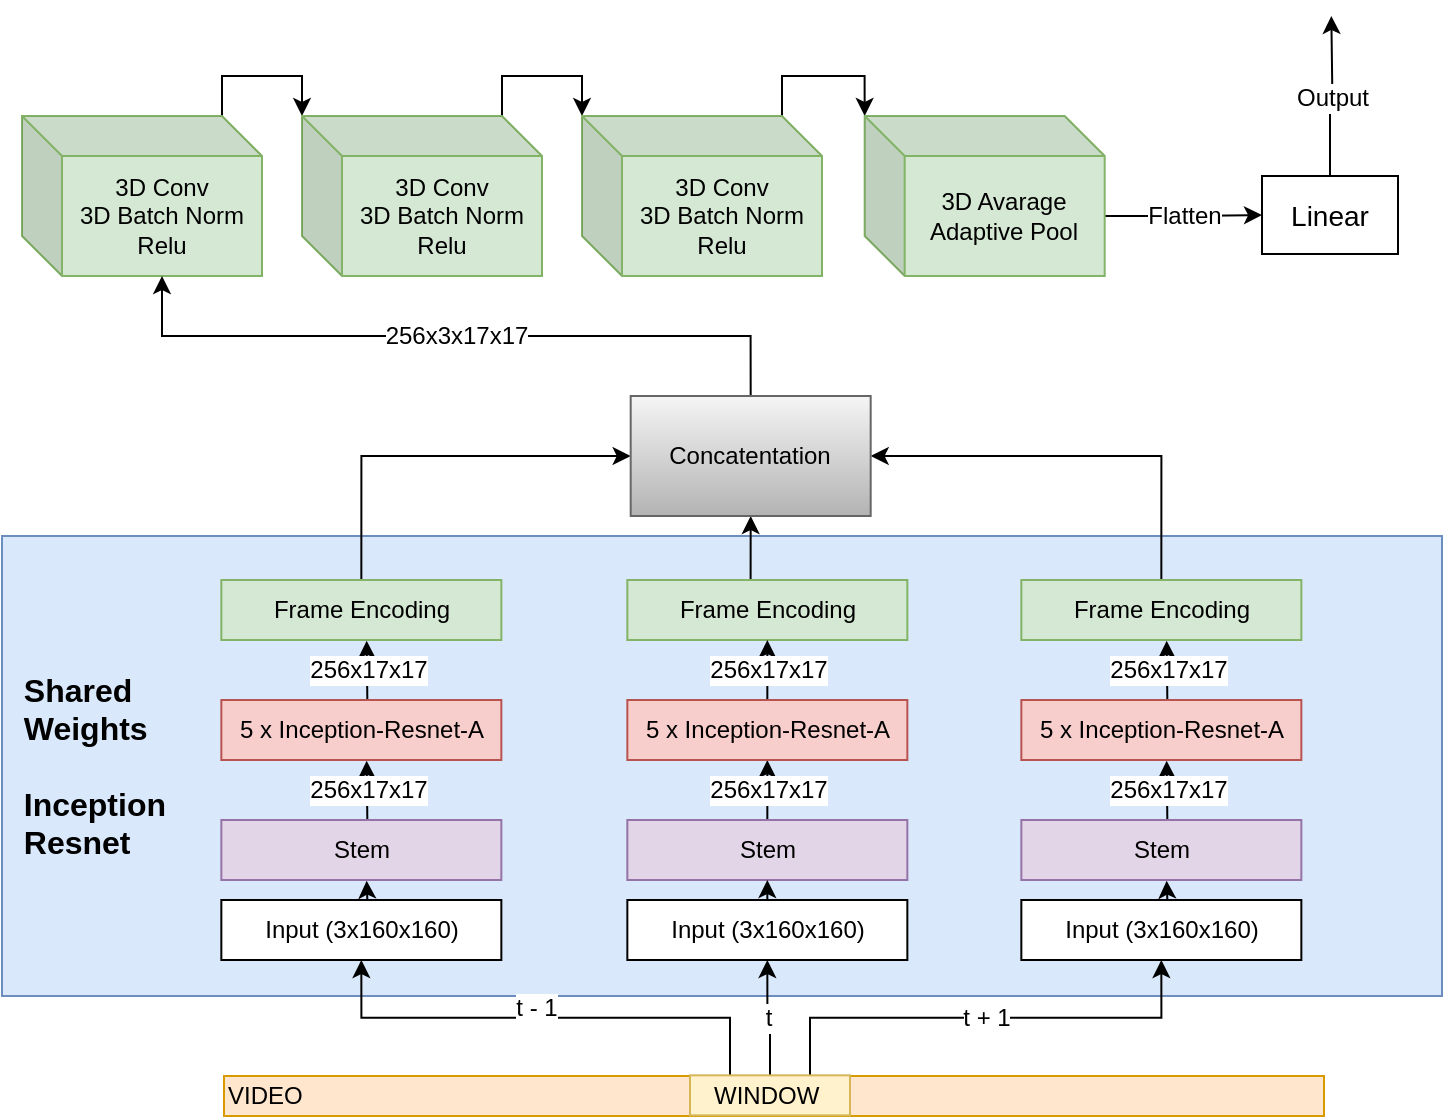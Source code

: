 <mxfile version="12.5.2" type="device"><diagram id="kFkTJWzV-NSt1Fxby4Gg" name="Page-1"><mxGraphModel dx="1147" dy="843" grid="1" gridSize="10" guides="1" tooltips="1" connect="1" arrows="1" fold="1" page="1" pageScale="1" pageWidth="850" pageHeight="1100" math="0" shadow="0"><root><mxCell id="0"/><mxCell id="1" parent="0"/><mxCell id="_RKcm5ElNQOQAwjPBPU3-63" value="&lt;b&gt;&lt;font style=&quot;font-size: 16px&quot;&gt;&amp;nbsp; Shared &lt;br&gt;&amp;nbsp; Weights&lt;br&gt;&lt;br&gt;&amp;nbsp; Inception&lt;br&gt;&amp;nbsp; Resnet&lt;br&gt;&lt;/font&gt;&lt;/b&gt;" style="rounded=0;whiteSpace=wrap;html=1;fontSize=12;fillColor=#dae8fc;strokeColor=#6c8ebf;align=left;" vertex="1" parent="1"><mxGeometry x="50" y="790" width="720" height="230" as="geometry"/></mxCell><mxCell id="wErY14mIC9FJ_7ddgnWq-17" value="256x17x17" style="edgeStyle=orthogonalEdgeStyle;rounded=0;orthogonalLoop=1;jettySize=auto;html=1;exitX=0.5;exitY=0;exitDx=0;exitDy=0;entryX=0.5;entryY=1;entryDx=0;entryDy=0;endSize=6;verticalAlign=middle;fontSize=12;" parent="1" edge="1"><mxGeometry relative="1" as="geometry"><mxPoint x="232.67" y="932" as="sourcePoint"/><mxPoint x="232.337" y="902.333" as="targetPoint"/></mxGeometry></mxCell><mxCell id="wErY14mIC9FJ_7ddgnWq-2" value="Stem" style="rounded=0;whiteSpace=wrap;html=1;fillColor=#e1d5e7;strokeColor=#9673a6;imageAspect=1;" parent="1" vertex="1"><mxGeometry x="159.67" y="932" width="140" height="30" as="geometry"/></mxCell><mxCell id="wErY14mIC9FJ_7ddgnWq-16" value="" style="edgeStyle=orthogonalEdgeStyle;rounded=0;orthogonalLoop=1;jettySize=auto;html=1;exitX=0.5;exitY=0;exitDx=0;exitDy=0;entryX=0.5;entryY=1;entryDx=0;entryDy=0;" parent="1" edge="1"><mxGeometry relative="1" as="geometry"><mxPoint x="232.67" y="972" as="sourcePoint"/><mxPoint x="232.337" y="962.333" as="targetPoint"/></mxGeometry></mxCell><mxCell id="wErY14mIC9FJ_7ddgnWq-3" value="Input (3x160x160)" style="rounded=0;whiteSpace=wrap;html=1;" parent="1" vertex="1"><mxGeometry x="159.67" y="972" width="140" height="30" as="geometry"/></mxCell><mxCell id="_RKcm5ElNQOQAwjPBPU3-37" style="edgeStyle=orthogonalEdgeStyle;rounded=0;orthogonalLoop=1;jettySize=auto;html=1;exitX=0.5;exitY=0;exitDx=0;exitDy=0;entryX=0;entryY=0.5;entryDx=0;entryDy=0;" edge="1" parent="1" source="wErY14mIC9FJ_7ddgnWq-4" target="_RKcm5ElNQOQAwjPBPU3-32"><mxGeometry relative="1" as="geometry"/></mxCell><mxCell id="wErY14mIC9FJ_7ddgnWq-4" value="Frame Encoding" style="rounded=0;whiteSpace=wrap;html=1;fillColor=#d5e8d4;strokeColor=#82b366;imageAspect=1;" parent="1" vertex="1"><mxGeometry x="159.67" y="812" width="140" height="30" as="geometry"/></mxCell><mxCell id="wErY14mIC9FJ_7ddgnWq-18" value="&lt;span style=&quot;font-size: 12px&quot;&gt;256x17x17&lt;/span&gt;" style="edgeStyle=orthogonalEdgeStyle;rounded=0;orthogonalLoop=1;jettySize=auto;html=1;exitX=0.5;exitY=0;exitDx=0;exitDy=0;entryX=0.5;entryY=1;entryDx=0;entryDy=0;" parent="1" edge="1"><mxGeometry relative="1" as="geometry"><mxPoint x="232.67" y="872" as="sourcePoint"/><mxPoint x="232.337" y="842.333" as="targetPoint"/></mxGeometry></mxCell><mxCell id="wErY14mIC9FJ_7ddgnWq-6" value="5 x Inception-Resnet-A" style="rounded=0;whiteSpace=wrap;html=1;fillColor=#f8cecc;strokeColor=#b85450;imageAspect=1;" parent="1" vertex="1"><mxGeometry x="159.67" y="872" width="140" height="30" as="geometry"/></mxCell><mxCell id="_RKcm5ElNQOQAwjPBPU3-4" value="256x17x17" style="edgeStyle=orthogonalEdgeStyle;rounded=0;orthogonalLoop=1;jettySize=auto;html=1;exitX=0.5;exitY=0;exitDx=0;exitDy=0;entryX=0.5;entryY=1;entryDx=0;entryDy=0;endSize=6;verticalAlign=middle;fontSize=12;" edge="1" parent="1" source="_RKcm5ElNQOQAwjPBPU3-5" target="_RKcm5ElNQOQAwjPBPU3-10"><mxGeometry relative="1" as="geometry"/></mxCell><mxCell id="_RKcm5ElNQOQAwjPBPU3-5" value="Stem" style="rounded=0;whiteSpace=wrap;html=1;fillColor=#e1d5e7;strokeColor=#9673a6;imageAspect=1;" vertex="1" parent="1"><mxGeometry x="362.67" y="932" width="140" height="30" as="geometry"/></mxCell><mxCell id="_RKcm5ElNQOQAwjPBPU3-6" value="" style="edgeStyle=orthogonalEdgeStyle;rounded=0;orthogonalLoop=1;jettySize=auto;html=1;exitX=0.5;exitY=0;exitDx=0;exitDy=0;entryX=0.5;entryY=1;entryDx=0;entryDy=0;" edge="1" parent="1" source="_RKcm5ElNQOQAwjPBPU3-7" target="_RKcm5ElNQOQAwjPBPU3-5"><mxGeometry relative="1" as="geometry"/></mxCell><mxCell id="_RKcm5ElNQOQAwjPBPU3-7" value="Input (3x160x160)" style="rounded=0;whiteSpace=wrap;html=1;" vertex="1" parent="1"><mxGeometry x="362.67" y="972" width="140" height="30" as="geometry"/></mxCell><mxCell id="_RKcm5ElNQOQAwjPBPU3-34" style="edgeStyle=orthogonalEdgeStyle;rounded=0;orthogonalLoop=1;jettySize=auto;html=1;exitX=0.5;exitY=0;exitDx=0;exitDy=0;entryX=0.5;entryY=1;entryDx=0;entryDy=0;" edge="1" parent="1" source="_RKcm5ElNQOQAwjPBPU3-8" target="_RKcm5ElNQOQAwjPBPU3-32"><mxGeometry relative="1" as="geometry"/></mxCell><mxCell id="_RKcm5ElNQOQAwjPBPU3-8" value="Frame Encoding" style="rounded=0;whiteSpace=wrap;html=1;fillColor=#d5e8d4;strokeColor=#82b366;imageAspect=1;" vertex="1" parent="1"><mxGeometry x="362.67" y="812" width="140" height="30" as="geometry"/></mxCell><mxCell id="_RKcm5ElNQOQAwjPBPU3-9" value="&lt;span style=&quot;font-size: 12px&quot;&gt;256x17x17&lt;/span&gt;" style="edgeStyle=orthogonalEdgeStyle;rounded=0;orthogonalLoop=1;jettySize=auto;html=1;exitX=0.5;exitY=0;exitDx=0;exitDy=0;entryX=0.5;entryY=1;entryDx=0;entryDy=0;" edge="1" parent="1" source="_RKcm5ElNQOQAwjPBPU3-10" target="_RKcm5ElNQOQAwjPBPU3-8"><mxGeometry relative="1" as="geometry"/></mxCell><mxCell id="_RKcm5ElNQOQAwjPBPU3-10" value="5 x Inception-Resnet-A" style="rounded=0;whiteSpace=wrap;html=1;fillColor=#f8cecc;strokeColor=#b85450;imageAspect=1;" vertex="1" parent="1"><mxGeometry x="362.67" y="872" width="140" height="30" as="geometry"/></mxCell><mxCell id="_RKcm5ElNQOQAwjPBPU3-11" value="256x17x17" style="edgeStyle=orthogonalEdgeStyle;rounded=0;orthogonalLoop=1;jettySize=auto;html=1;exitX=0.5;exitY=0;exitDx=0;exitDy=0;entryX=0.5;entryY=1;entryDx=0;entryDy=0;endSize=6;verticalAlign=middle;fontSize=12;" edge="1" parent="1"><mxGeometry relative="1" as="geometry"><mxPoint x="632.67" y="932" as="sourcePoint"/><mxPoint x="632.337" y="902.333" as="targetPoint"/></mxGeometry></mxCell><mxCell id="_RKcm5ElNQOQAwjPBPU3-12" value="Stem" style="rounded=0;whiteSpace=wrap;html=1;fillColor=#e1d5e7;strokeColor=#9673a6;imageAspect=1;" vertex="1" parent="1"><mxGeometry x="559.67" y="932" width="140" height="30" as="geometry"/></mxCell><mxCell id="_RKcm5ElNQOQAwjPBPU3-13" value="" style="edgeStyle=orthogonalEdgeStyle;rounded=0;orthogonalLoop=1;jettySize=auto;html=1;exitX=0.5;exitY=0;exitDx=0;exitDy=0;entryX=0.5;entryY=1;entryDx=0;entryDy=0;" edge="1" parent="1"><mxGeometry relative="1" as="geometry"><mxPoint x="632.67" y="972" as="sourcePoint"/><mxPoint x="632.337" y="962.333" as="targetPoint"/></mxGeometry></mxCell><mxCell id="_RKcm5ElNQOQAwjPBPU3-14" value="Input (3x160x160)" style="rounded=0;whiteSpace=wrap;html=1;" vertex="1" parent="1"><mxGeometry x="559.67" y="972" width="140" height="30" as="geometry"/></mxCell><mxCell id="_RKcm5ElNQOQAwjPBPU3-35" style="edgeStyle=orthogonalEdgeStyle;rounded=0;orthogonalLoop=1;jettySize=auto;html=1;exitX=0.5;exitY=0;exitDx=0;exitDy=0;entryX=1;entryY=0.5;entryDx=0;entryDy=0;" edge="1" parent="1" source="_RKcm5ElNQOQAwjPBPU3-15" target="_RKcm5ElNQOQAwjPBPU3-32"><mxGeometry relative="1" as="geometry"/></mxCell><mxCell id="_RKcm5ElNQOQAwjPBPU3-15" value="Frame Encoding" style="rounded=0;whiteSpace=wrap;html=1;fillColor=#d5e8d4;strokeColor=#82b366;imageAspect=1;" vertex="1" parent="1"><mxGeometry x="559.67" y="812" width="140" height="30" as="geometry"/></mxCell><mxCell id="_RKcm5ElNQOQAwjPBPU3-16" value="&lt;span style=&quot;font-size: 12px&quot;&gt;256x17x17&lt;/span&gt;" style="edgeStyle=orthogonalEdgeStyle;rounded=0;orthogonalLoop=1;jettySize=auto;html=1;exitX=0.5;exitY=0;exitDx=0;exitDy=0;entryX=0.5;entryY=1;entryDx=0;entryDy=0;" edge="1" parent="1"><mxGeometry relative="1" as="geometry"><mxPoint x="632.67" y="872" as="sourcePoint"/><mxPoint x="632.337" y="842.333" as="targetPoint"/></mxGeometry></mxCell><mxCell id="_RKcm5ElNQOQAwjPBPU3-17" value="5 x Inception-Resnet-A" style="rounded=0;whiteSpace=wrap;html=1;fillColor=#f8cecc;strokeColor=#b85450;imageAspect=1;" vertex="1" parent="1"><mxGeometry x="559.67" y="872" width="140" height="30" as="geometry"/></mxCell><mxCell id="_RKcm5ElNQOQAwjPBPU3-18" value="256x17x17" style="edgeStyle=orthogonalEdgeStyle;rounded=0;orthogonalLoop=1;jettySize=auto;html=1;exitX=0.5;exitY=0;exitDx=0;exitDy=0;entryX=0.5;entryY=1;entryDx=0;entryDy=0;endSize=6;verticalAlign=middle;fontSize=12;" edge="1" parent="1" source="_RKcm5ElNQOQAwjPBPU3-19"><mxGeometry relative="1" as="geometry"><mxPoint x="709.667" y="580.333" as="targetPoint"/></mxGeometry></mxCell><mxCell id="_RKcm5ElNQOQAwjPBPU3-20" value="" style="edgeStyle=orthogonalEdgeStyle;rounded=0;orthogonalLoop=1;jettySize=auto;html=1;exitX=0.5;exitY=0;exitDx=0;exitDy=0;entryX=0.5;entryY=1;entryDx=0;entryDy=0;" edge="1" parent="1" source="_RKcm5ElNQOQAwjPBPU3-21"><mxGeometry relative="1" as="geometry"><mxPoint x="709.667" y="640.333" as="targetPoint"/></mxGeometry></mxCell><mxCell id="_RKcm5ElNQOQAwjPBPU3-23" value="&lt;span style=&quot;font-size: 12px&quot;&gt;256x17x17&lt;/span&gt;" style="edgeStyle=orthogonalEdgeStyle;rounded=0;orthogonalLoop=1;jettySize=auto;html=1;exitX=0.5;exitY=0;exitDx=0;exitDy=0;entryX=0.5;entryY=1;entryDx=0;entryDy=0;" edge="1" parent="1" source="_RKcm5ElNQOQAwjPBPU3-24"><mxGeometry relative="1" as="geometry"><mxPoint x="709.667" y="520.333" as="targetPoint"/></mxGeometry></mxCell><mxCell id="_RKcm5ElNQOQAwjPBPU3-49" style="edgeStyle=orthogonalEdgeStyle;rounded=0;orthogonalLoop=1;jettySize=auto;html=1;exitX=0;exitY=0;exitDx=100;exitDy=0;exitPerimeter=0;entryX=0;entryY=0;entryDx=0;entryDy=0;entryPerimeter=0;fontSize=12;" edge="1" parent="1" source="_RKcm5ElNQOQAwjPBPU3-25" target="_RKcm5ElNQOQAwjPBPU3-39"><mxGeometry relative="1" as="geometry"/></mxCell><mxCell id="_RKcm5ElNQOQAwjPBPU3-25" value="3D Conv&lt;br&gt;3D Batch Norm&lt;br&gt;Relu" style="shape=cube;whiteSpace=wrap;html=1;boundedLbl=1;backgroundOutline=1;darkOpacity=0.05;darkOpacity2=0.1;fillColor=#d5e8d4;strokeColor=#82b366;" vertex="1" parent="1"><mxGeometry x="60" y="580" width="120" height="80" as="geometry"/></mxCell><mxCell id="_RKcm5ElNQOQAwjPBPU3-36" value="256x3x17x17" style="edgeStyle=orthogonalEdgeStyle;rounded=0;orthogonalLoop=1;jettySize=auto;html=1;exitX=0.5;exitY=0;exitDx=0;exitDy=0;entryX=0;entryY=0;entryDx=70;entryDy=80;entryPerimeter=0;fontSize=12;" edge="1" parent="1" source="_RKcm5ElNQOQAwjPBPU3-32" target="_RKcm5ElNQOQAwjPBPU3-25"><mxGeometry relative="1" as="geometry"/></mxCell><mxCell id="_RKcm5ElNQOQAwjPBPU3-32" value="Concatentation" style="rounded=0;whiteSpace=wrap;html=1;fillColor=#f5f5f5;strokeColor=#666666;gradientColor=#b3b3b3;" vertex="1" parent="1"><mxGeometry x="364.34" y="720" width="120" height="60" as="geometry"/></mxCell><mxCell id="_RKcm5ElNQOQAwjPBPU3-50" style="edgeStyle=orthogonalEdgeStyle;rounded=0;orthogonalLoop=1;jettySize=auto;html=1;exitX=0;exitY=0;exitDx=100;exitDy=0;exitPerimeter=0;entryX=0;entryY=0;entryDx=0;entryDy=0;entryPerimeter=0;fontSize=12;" edge="1" parent="1" source="_RKcm5ElNQOQAwjPBPU3-39" target="_RKcm5ElNQOQAwjPBPU3-40"><mxGeometry relative="1" as="geometry"/></mxCell><mxCell id="_RKcm5ElNQOQAwjPBPU3-39" value="3D Conv&lt;br&gt;3D Batch Norm&lt;br&gt;Relu" style="shape=cube;whiteSpace=wrap;html=1;boundedLbl=1;backgroundOutline=1;darkOpacity=0.05;darkOpacity2=0.1;fillColor=#d5e8d4;strokeColor=#82b366;" vertex="1" parent="1"><mxGeometry x="200" y="580" width="120" height="80" as="geometry"/></mxCell><mxCell id="_RKcm5ElNQOQAwjPBPU3-67" style="edgeStyle=orthogonalEdgeStyle;rounded=0;orthogonalLoop=1;jettySize=auto;html=1;exitX=0;exitY=0;exitDx=100;exitDy=0;exitPerimeter=0;entryX=0;entryY=0;entryDx=0;entryDy=0;entryPerimeter=0;fontSize=12;" edge="1" parent="1" source="_RKcm5ElNQOQAwjPBPU3-40" target="_RKcm5ElNQOQAwjPBPU3-65"><mxGeometry relative="1" as="geometry"/></mxCell><mxCell id="_RKcm5ElNQOQAwjPBPU3-40" value="3D Conv&lt;br&gt;3D Batch Norm&lt;br&gt;Relu" style="shape=cube;whiteSpace=wrap;html=1;boundedLbl=1;backgroundOutline=1;darkOpacity=0.05;darkOpacity2=0.1;fillColor=#d5e8d4;strokeColor=#82b366;" vertex="1" parent="1"><mxGeometry x="340" y="580" width="120" height="80" as="geometry"/></mxCell><mxCell id="_RKcm5ElNQOQAwjPBPU3-70" value="Output" style="edgeStyle=orthogonalEdgeStyle;rounded=0;orthogonalLoop=1;jettySize=auto;html=1;exitX=0.5;exitY=0;exitDx=0;exitDy=0;fontSize=12;" edge="1" parent="1" source="_RKcm5ElNQOQAwjPBPU3-42"><mxGeometry relative="1" as="geometry"><mxPoint x="714.667" y="530" as="targetPoint"/></mxGeometry></mxCell><mxCell id="_RKcm5ElNQOQAwjPBPU3-42" value="&lt;font style=&quot;font-size: 14px&quot;&gt;Linear&lt;/font&gt;" style="rounded=0;whiteSpace=wrap;html=1;fontSize=12;" vertex="1" parent="1"><mxGeometry x="680" y="610" width="68" height="39" as="geometry"/></mxCell><mxCell id="_RKcm5ElNQOQAwjPBPU3-54" value="VIDEO" style="rounded=0;whiteSpace=wrap;html=1;fontSize=12;align=left;fillColor=#ffe6cc;strokeColor=#d79b00;" vertex="1" parent="1"><mxGeometry x="161" y="1060" width="550" height="20" as="geometry"/></mxCell><mxCell id="_RKcm5ElNQOQAwjPBPU3-59" style="edgeStyle=orthogonalEdgeStyle;rounded=0;orthogonalLoop=1;jettySize=auto;html=1;exitX=0.25;exitY=0;exitDx=0;exitDy=0;entryX=0.5;entryY=1;entryDx=0;entryDy=0;fontSize=12;" edge="1" parent="1" source="_RKcm5ElNQOQAwjPBPU3-56" target="wErY14mIC9FJ_7ddgnWq-3"><mxGeometry relative="1" as="geometry"/></mxCell><mxCell id="_RKcm5ElNQOQAwjPBPU3-62" value="t - 1" style="text;html=1;align=center;verticalAlign=middle;resizable=0;points=[];labelBackgroundColor=#ffffff;fontSize=12;" vertex="1" connectable="0" parent="_RKcm5ElNQOQAwjPBPU3-59"><mxGeometry x="0.043" y="-5" relative="1" as="geometry"><mxPoint as="offset"/></mxGeometry></mxCell><mxCell id="_RKcm5ElNQOQAwjPBPU3-60" value="t" style="edgeStyle=orthogonalEdgeStyle;rounded=0;orthogonalLoop=1;jettySize=auto;html=1;exitX=0.5;exitY=0;exitDx=0;exitDy=0;entryX=0.5;entryY=1;entryDx=0;entryDy=0;fontSize=12;" edge="1" parent="1" source="_RKcm5ElNQOQAwjPBPU3-56" target="_RKcm5ElNQOQAwjPBPU3-7"><mxGeometry relative="1" as="geometry"/></mxCell><mxCell id="_RKcm5ElNQOQAwjPBPU3-61" value="t + 1" style="edgeStyle=orthogonalEdgeStyle;rounded=0;orthogonalLoop=1;jettySize=auto;html=1;exitX=0.75;exitY=0;exitDx=0;exitDy=0;entryX=0.5;entryY=1;entryDx=0;entryDy=0;fontSize=12;" edge="1" parent="1" source="_RKcm5ElNQOQAwjPBPU3-56" target="_RKcm5ElNQOQAwjPBPU3-14"><mxGeometry relative="1" as="geometry"/></mxCell><mxCell id="_RKcm5ElNQOQAwjPBPU3-56" value="WINDOW&amp;nbsp;" style="rounded=0;whiteSpace=wrap;html=1;fontSize=12;fillColor=#fff2cc;strokeColor=#d6b656;" vertex="1" parent="1"><mxGeometry x="394" y="1059.67" width="80" height="20" as="geometry"/></mxCell><mxCell id="_RKcm5ElNQOQAwjPBPU3-69" value="Flatten" style="edgeStyle=orthogonalEdgeStyle;rounded=0;orthogonalLoop=1;jettySize=auto;html=1;exitX=0;exitY=0;exitDx=120;exitDy=50;exitPerimeter=0;entryX=0;entryY=0.5;entryDx=0;entryDy=0;fontSize=12;" edge="1" parent="1" source="_RKcm5ElNQOQAwjPBPU3-65" target="_RKcm5ElNQOQAwjPBPU3-42"><mxGeometry relative="1" as="geometry"/></mxCell><mxCell id="_RKcm5ElNQOQAwjPBPU3-65" value="3D Avarage Adaptive Pool" style="shape=cube;whiteSpace=wrap;html=1;boundedLbl=1;backgroundOutline=1;darkOpacity=0.05;darkOpacity2=0.1;fillColor=#d5e8d4;strokeColor=#82b366;" vertex="1" parent="1"><mxGeometry x="481.34" y="580" width="120" height="80" as="geometry"/></mxCell></root></mxGraphModel></diagram></mxfile>